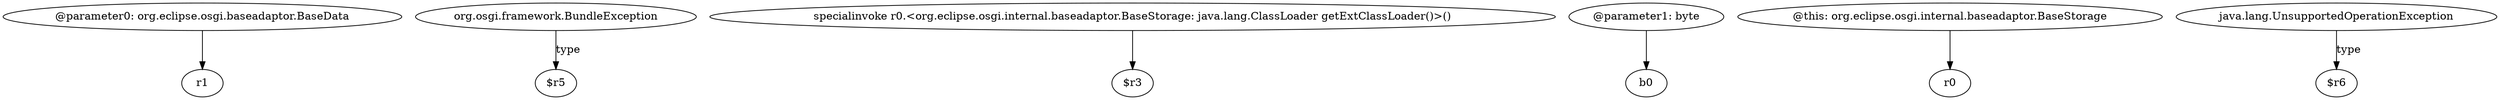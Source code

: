 digraph g {
0[label="@parameter0: org.eclipse.osgi.baseadaptor.BaseData"]
1[label="r1"]
0->1[label=""]
2[label="org.osgi.framework.BundleException"]
3[label="$r5"]
2->3[label="type"]
4[label="specialinvoke r0.<org.eclipse.osgi.internal.baseadaptor.BaseStorage: java.lang.ClassLoader getExtClassLoader()>()"]
5[label="$r3"]
4->5[label=""]
6[label="@parameter1: byte"]
7[label="b0"]
6->7[label=""]
8[label="@this: org.eclipse.osgi.internal.baseadaptor.BaseStorage"]
9[label="r0"]
8->9[label=""]
10[label="java.lang.UnsupportedOperationException"]
11[label="$r6"]
10->11[label="type"]
}
